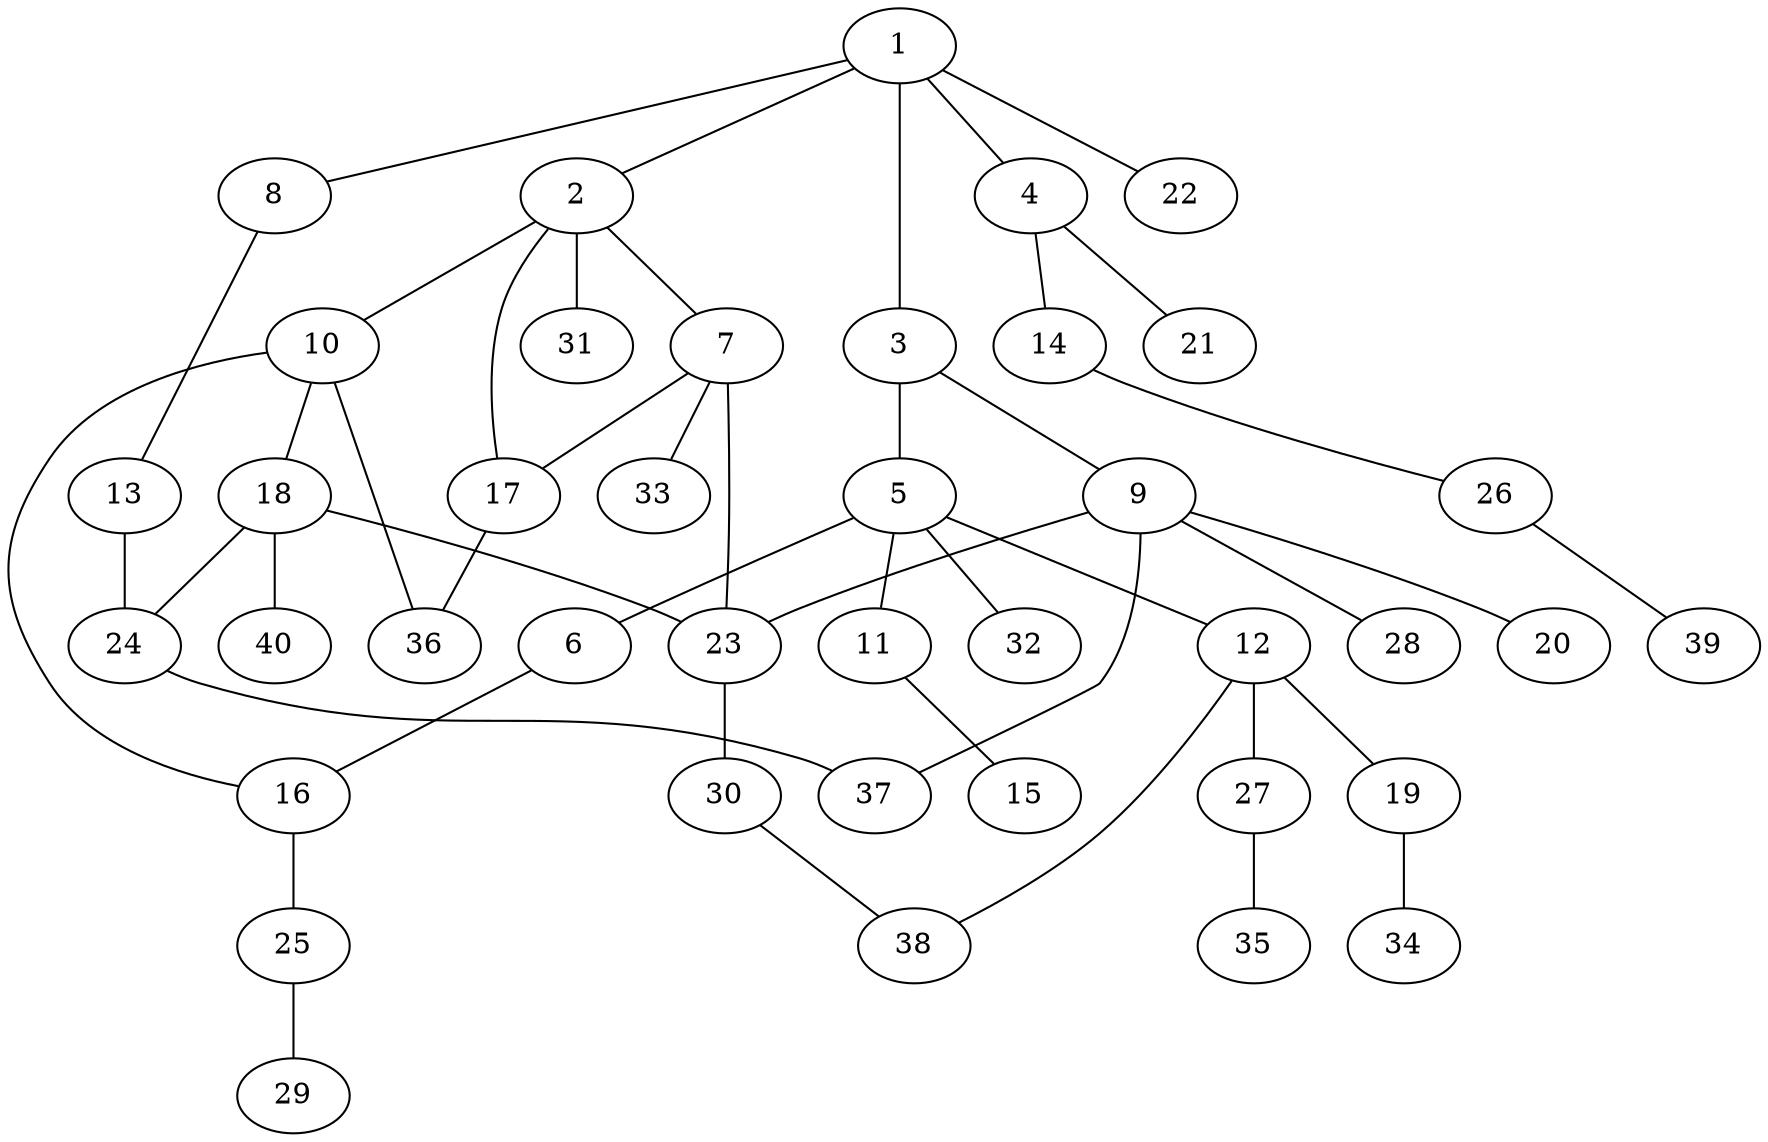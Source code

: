 graph graphname {1--2
1--3
1--4
1--8
1--22
2--7
2--10
2--17
2--31
3--5
3--9
4--14
4--21
5--6
5--11
5--12
5--32
6--16
7--17
7--23
7--33
8--13
9--20
9--23
9--28
9--37
10--16
10--18
10--36
11--15
12--19
12--27
12--38
13--24
14--26
16--25
17--36
18--23
18--24
18--40
19--34
23--30
24--37
25--29
26--39
27--35
30--38
}